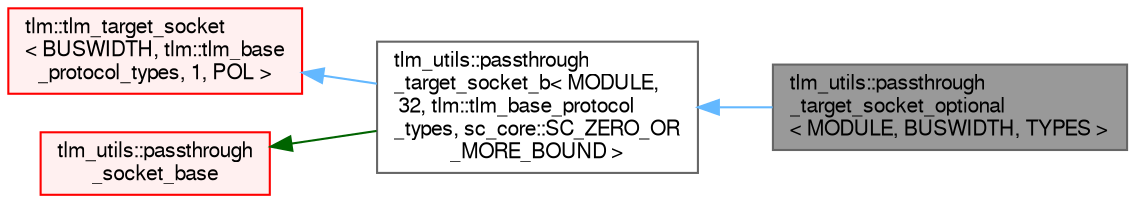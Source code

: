 digraph "tlm_utils::passthrough_target_socket_optional&lt; MODULE, BUSWIDTH, TYPES &gt;"
{
 // LATEX_PDF_SIZE
  bgcolor="transparent";
  edge [fontname=FreeSans,fontsize=10,labelfontname=FreeSans,labelfontsize=10];
  node [fontname=FreeSans,fontsize=10,shape=box,height=0.2,width=0.4];
  rankdir="LR";
  Node1 [id="Node000001",label="tlm_utils::passthrough\l_target_socket_optional\l\< MODULE, BUSWIDTH, TYPES \>",height=0.2,width=0.4,color="gray40", fillcolor="grey60", style="filled", fontcolor="black",tooltip=" "];
  Node2 -> Node1 [id="edge1_Node000001_Node000002",dir="back",color="steelblue1",style="solid",tooltip=" "];
  Node2 [id="Node000002",label="tlm_utils::passthrough\l_target_socket_b\< MODULE,\l 32, tlm::tlm_base_protocol\l_types, sc_core::SC_ZERO_OR\l_MORE_BOUND \>",height=0.2,width=0.4,color="gray40", fillcolor="white", style="filled",URL="$a01357.html",tooltip=" "];
  Node3 -> Node2 [id="edge2_Node000002_Node000003",dir="back",color="steelblue1",style="solid",tooltip=" "];
  Node3 [id="Node000003",label="tlm::tlm_target_socket\l\< BUSWIDTH, tlm::tlm_base\l_protocol_types, 1, POL \>",height=0.2,width=0.4,color="red", fillcolor="#FFF0F0", style="filled",URL="$a01261.html",tooltip=" "];
  Node8 -> Node2 [id="edge3_Node000002_Node000008",dir="back",color="darkgreen",style="solid",tooltip=" "];
  Node8 [id="Node000008",label="tlm_utils::passthrough\l_socket_base",height=0.2,width=0.4,color="red", fillcolor="#FFF0F0", style="filled",URL="$a01273.html",tooltip=" "];
}
